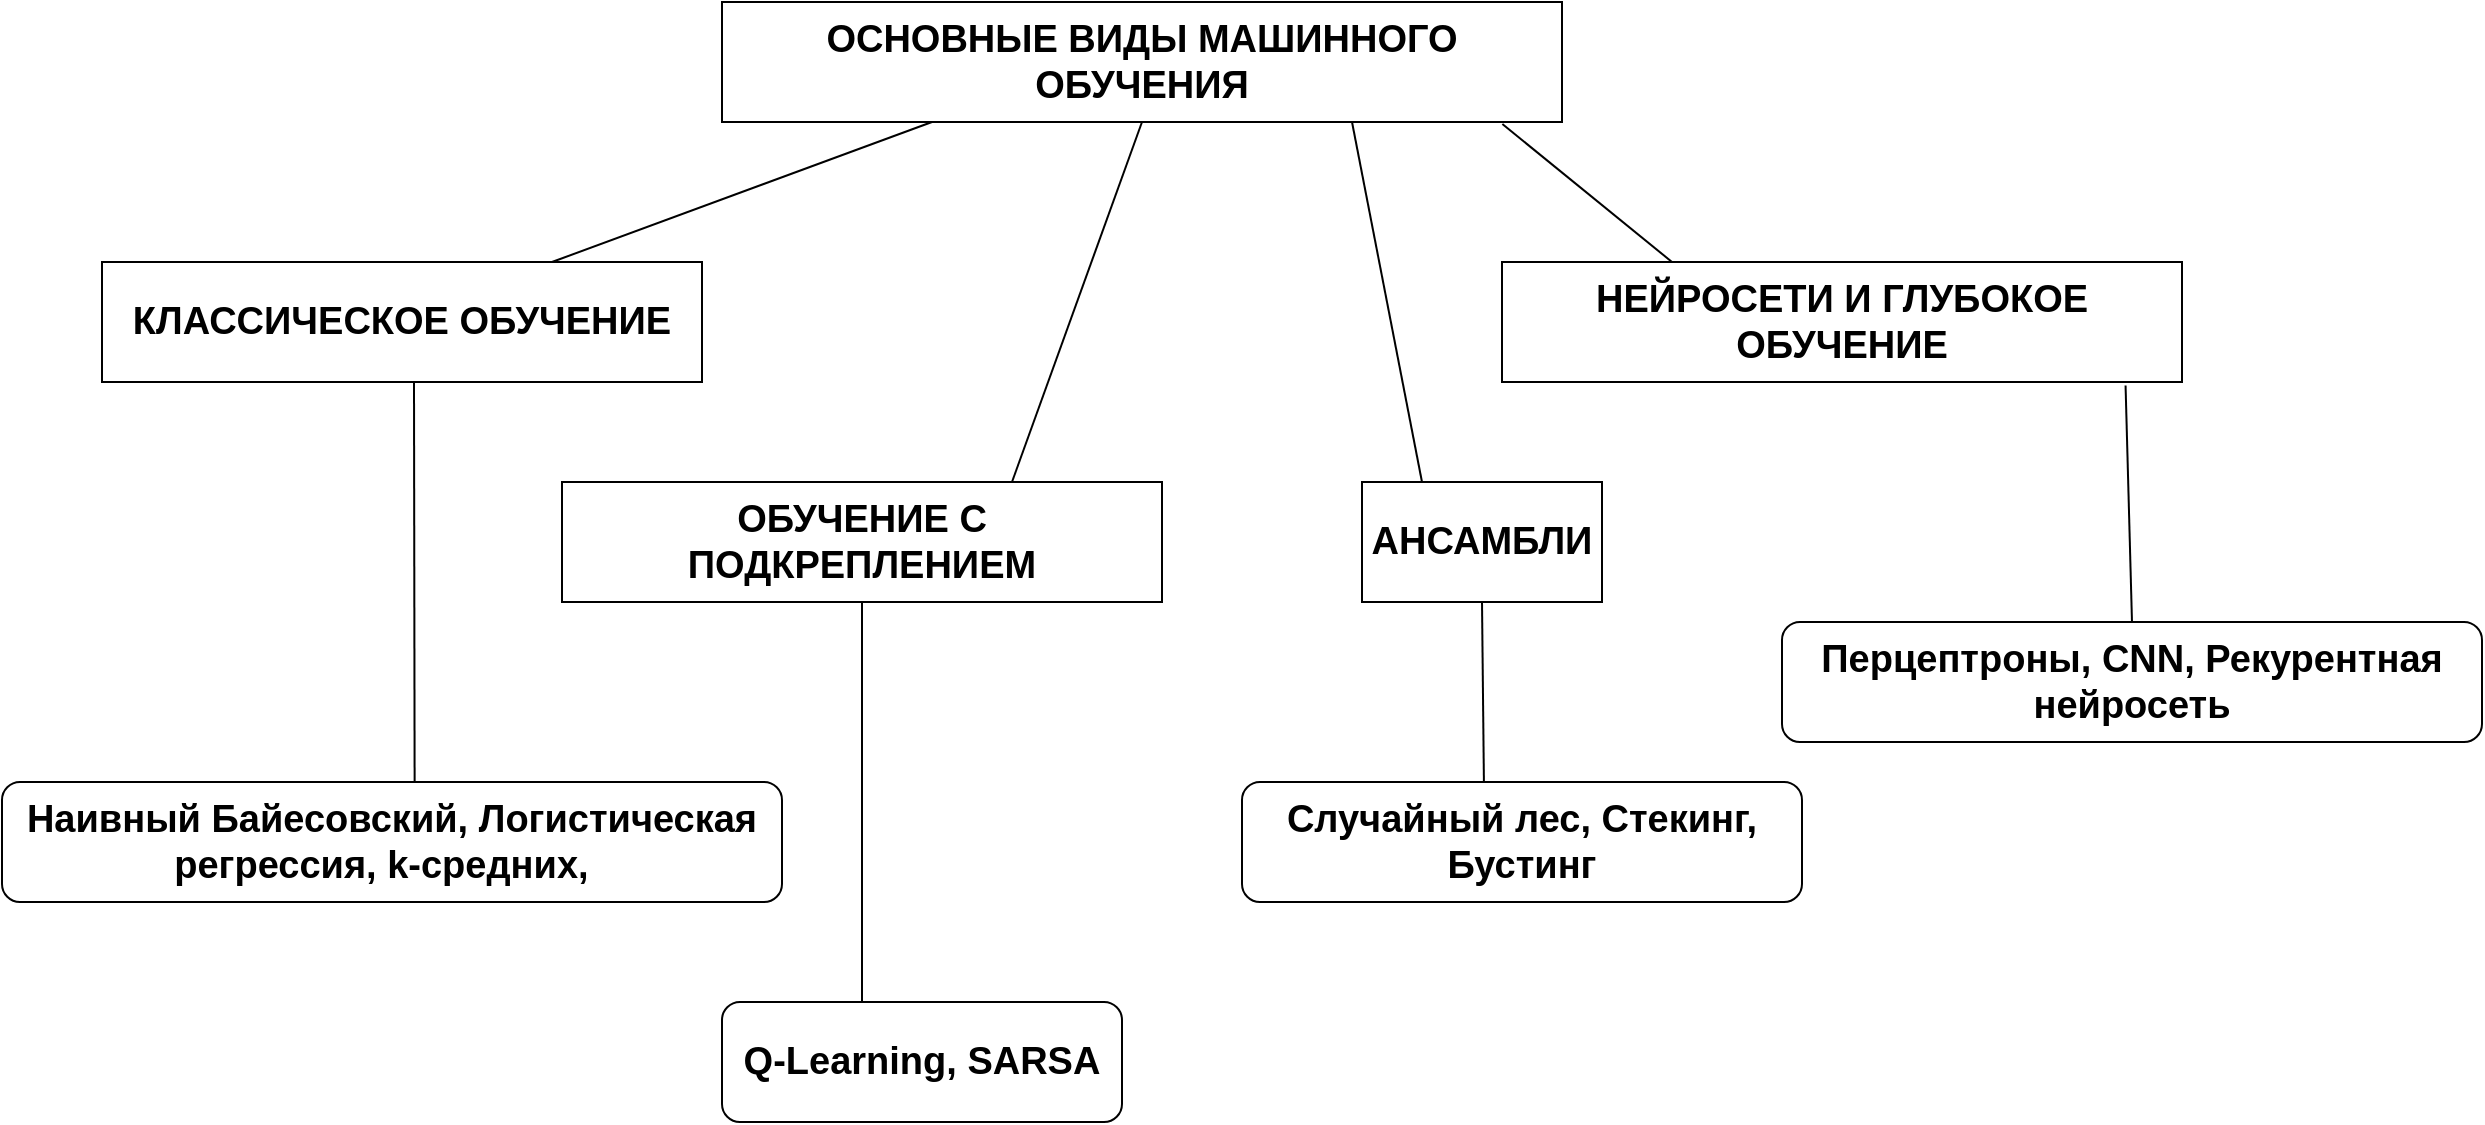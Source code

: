 <mxfile version="18.0.2" type="device"><diagram id="jGbqGJjEXN_qLBE1sDic" name="Page-1"><mxGraphModel dx="2031" dy="1134" grid="1" gridSize="10" guides="1" tooltips="1" connect="1" arrows="1" fold="1" page="1" pageScale="1" pageWidth="850" pageHeight="1100" math="0" shadow="0"><root><mxCell id="0"/><mxCell id="1" parent="0"/><mxCell id="_cY1j4BdWRwfCpyZgHKf-2" value="&lt;span style=&quot;font-size: 19px;&quot;&gt;&lt;font style=&quot;font-size: 19px;&quot;&gt;ОСНОВНЫЕ ВИДЫ МАШИННОГО ОБУЧЕНИЯ&lt;/font&gt;&lt;/span&gt;" style="rounded=0;whiteSpace=wrap;html=1;fontSize=19;fontStyle=1" vertex="1" parent="1"><mxGeometry x="370" y="60" width="420" height="60" as="geometry"/></mxCell><mxCell id="_cY1j4BdWRwfCpyZgHKf-4" value="КЛАССИЧЕСКОЕ ОБУЧЕНИЕ" style="rounded=0;whiteSpace=wrap;html=1;fontSize=19;fontStyle=1" vertex="1" parent="1"><mxGeometry x="60" y="190" width="300" height="60" as="geometry"/></mxCell><mxCell id="_cY1j4BdWRwfCpyZgHKf-5" value="ОБУЧЕНИЕ С ПОДКРЕПЛЕНИЕМ" style="whiteSpace=wrap;html=1;fontSize=19;fontStyle=1" vertex="1" parent="1"><mxGeometry x="290" y="300" width="300" height="60" as="geometry"/></mxCell><mxCell id="_cY1j4BdWRwfCpyZgHKf-6" value="АНСАМБЛИ" style="whiteSpace=wrap;html=1;fontSize=19;fontStyle=1" vertex="1" parent="1"><mxGeometry x="690" y="300" width="120" height="60" as="geometry"/></mxCell><mxCell id="_cY1j4BdWRwfCpyZgHKf-7" value="НЕЙРОСЕТИ И ГЛУБОКОЕ ОБУЧЕНИЕ" style="whiteSpace=wrap;html=1;fontSize=19;fontStyle=1" vertex="1" parent="1"><mxGeometry x="760" y="190" width="340" height="60" as="geometry"/></mxCell><mxCell id="_cY1j4BdWRwfCpyZgHKf-8" value="" style="endArrow=none;html=1;rounded=0;fontSize=19;entryX=0.75;entryY=0;entryDx=0;entryDy=0;exitX=0.25;exitY=1;exitDx=0;exitDy=0;endFill=0;fontStyle=1" edge="1" parent="1" source="_cY1j4BdWRwfCpyZgHKf-2" target="_cY1j4BdWRwfCpyZgHKf-4"><mxGeometry width="50" height="50" relative="1" as="geometry"><mxPoint x="560" y="270" as="sourcePoint"/><mxPoint x="610" y="220" as="targetPoint"/></mxGeometry></mxCell><mxCell id="_cY1j4BdWRwfCpyZgHKf-9" value="" style="endArrow=none;html=1;rounded=0;fontSize=19;exitX=0.5;exitY=1;exitDx=0;exitDy=0;entryX=0.75;entryY=0;entryDx=0;entryDy=0;endFill=0;fontStyle=1" edge="1" parent="1" source="_cY1j4BdWRwfCpyZgHKf-2" target="_cY1j4BdWRwfCpyZgHKf-5"><mxGeometry width="50" height="50" relative="1" as="geometry"><mxPoint x="570" y="220" as="sourcePoint"/><mxPoint x="620" y="170" as="targetPoint"/></mxGeometry></mxCell><mxCell id="_cY1j4BdWRwfCpyZgHKf-10" value="" style="endArrow=none;html=1;rounded=0;fontSize=19;exitX=0.75;exitY=1;exitDx=0;exitDy=0;entryX=0.25;entryY=0;entryDx=0;entryDy=0;endFill=0;fontStyle=1" edge="1" parent="1" source="_cY1j4BdWRwfCpyZgHKf-2" target="_cY1j4BdWRwfCpyZgHKf-6"><mxGeometry width="50" height="50" relative="1" as="geometry"><mxPoint x="680" y="210" as="sourcePoint"/><mxPoint x="730" y="160" as="targetPoint"/></mxGeometry></mxCell><mxCell id="_cY1j4BdWRwfCpyZgHKf-11" value="" style="endArrow=none;html=1;rounded=0;fontSize=19;exitX=0.929;exitY=1.017;exitDx=0;exitDy=0;exitPerimeter=0;entryX=0.25;entryY=0;entryDx=0;entryDy=0;endFill=0;fontStyle=1" edge="1" parent="1" source="_cY1j4BdWRwfCpyZgHKf-2" target="_cY1j4BdWRwfCpyZgHKf-7"><mxGeometry width="50" height="50" relative="1" as="geometry"><mxPoint x="850" y="220" as="sourcePoint"/><mxPoint x="900" y="170" as="targetPoint"/></mxGeometry></mxCell><mxCell id="_cY1j4BdWRwfCpyZgHKf-13" value="Наивный Байесовский, Логистическая регрессия, k-средних,&amp;nbsp;&amp;nbsp;" style="rounded=1;whiteSpace=wrap;html=1;fontSize=19;fontStyle=1" vertex="1" parent="1"><mxGeometry x="10" y="450" width="390" height="60" as="geometry"/></mxCell><mxCell id="_cY1j4BdWRwfCpyZgHKf-14" value="" style="endArrow=none;html=1;rounded=0;fontSize=19;entryX=0.529;entryY=0;entryDx=0;entryDy=0;endFill=0;entryPerimeter=0;fontStyle=1;" edge="1" parent="1" target="_cY1j4BdWRwfCpyZgHKf-13"><mxGeometry width="50" height="50" relative="1" as="geometry"><mxPoint x="216" y="250" as="sourcePoint"/><mxPoint x="525" y="310" as="targetPoint"/></mxGeometry></mxCell><mxCell id="_cY1j4BdWRwfCpyZgHKf-15" value="Q-Learning, SARSA" style="rounded=1;whiteSpace=wrap;html=1;fontSize=19;fontStyle=1" vertex="1" parent="1"><mxGeometry x="370" y="560" width="200" height="60" as="geometry"/></mxCell><mxCell id="_cY1j4BdWRwfCpyZgHKf-16" value="Случайный лес, Стекинг, Бустинг" style="rounded=1;whiteSpace=wrap;html=1;fontSize=19;fontStyle=1" vertex="1" parent="1"><mxGeometry x="630" y="450" width="280" height="60" as="geometry"/></mxCell><mxCell id="_cY1j4BdWRwfCpyZgHKf-17" value="Перцептроны, CNN, Рекурентная нейросеть" style="rounded=1;whiteSpace=wrap;html=1;fontSize=19;fontStyle=1" vertex="1" parent="1"><mxGeometry x="900" y="370" width="350" height="60" as="geometry"/></mxCell><mxCell id="_cY1j4BdWRwfCpyZgHKf-18" value="" style="endArrow=none;html=1;rounded=0;fontSize=19;exitX=0.5;exitY=1;exitDx=0;exitDy=0;entryX=0.35;entryY=0;entryDx=0;entryDy=0;endFill=0;entryPerimeter=0;fontStyle=1" edge="1" parent="1" source="_cY1j4BdWRwfCpyZgHKf-5" target="_cY1j4BdWRwfCpyZgHKf-15"><mxGeometry width="50" height="50" relative="1" as="geometry"><mxPoint x="220" y="260" as="sourcePoint"/><mxPoint x="219.86" y="460" as="targetPoint"/></mxGeometry></mxCell><mxCell id="_cY1j4BdWRwfCpyZgHKf-19" value="" style="endArrow=none;html=1;rounded=0;fontSize=19;exitX=0.5;exitY=1;exitDx=0;exitDy=0;entryX=0.432;entryY=0;entryDx=0;entryDy=0;endFill=0;entryPerimeter=0;fontStyle=1" edge="1" parent="1" source="_cY1j4BdWRwfCpyZgHKf-6" target="_cY1j4BdWRwfCpyZgHKf-16"><mxGeometry width="50" height="50" relative="1" as="geometry"><mxPoint x="230" y="270" as="sourcePoint"/><mxPoint x="229.86" y="470" as="targetPoint"/></mxGeometry></mxCell><mxCell id="_cY1j4BdWRwfCpyZgHKf-20" value="" style="endArrow=none;html=1;rounded=0;fontSize=19;exitX=0.917;exitY=1.029;exitDx=0;exitDy=0;endFill=0;exitPerimeter=0;entryX=0.5;entryY=0;entryDx=0;entryDy=0;fontStyle=1" edge="1" parent="1" source="_cY1j4BdWRwfCpyZgHKf-7" target="_cY1j4BdWRwfCpyZgHKf-17"><mxGeometry width="50" height="50" relative="1" as="geometry"><mxPoint x="240" y="280" as="sourcePoint"/><mxPoint x="1050" y="370" as="targetPoint"/></mxGeometry></mxCell></root></mxGraphModel></diagram></mxfile>